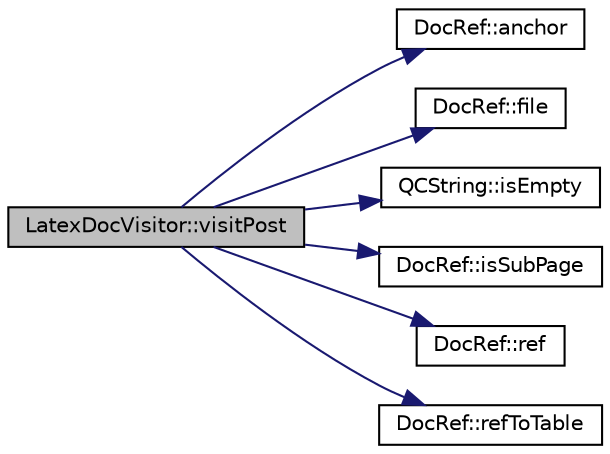 digraph "LatexDocVisitor::visitPost"
{
 // LATEX_PDF_SIZE
  edge [fontname="Helvetica",fontsize="10",labelfontname="Helvetica",labelfontsize="10"];
  node [fontname="Helvetica",fontsize="10",shape=record];
  rankdir="LR";
  Node1 [label="LatexDocVisitor::visitPost",height=0.2,width=0.4,color="black", fillcolor="grey75", style="filled", fontcolor="black",tooltip=" "];
  Node1 -> Node2 [color="midnightblue",fontsize="10",style="solid",fontname="Helvetica"];
  Node2 [label="DocRef::anchor",height=0.2,width=0.4,color="black", fillcolor="white", style="filled",URL="$classDocRef.html#a020050a7e2b6bd6438db4835b5d7130a",tooltip=" "];
  Node1 -> Node3 [color="midnightblue",fontsize="10",style="solid",fontname="Helvetica"];
  Node3 [label="DocRef::file",height=0.2,width=0.4,color="black", fillcolor="white", style="filled",URL="$classDocRef.html#a83619a74c9fc8be97545a13521d5a126",tooltip=" "];
  Node1 -> Node4 [color="midnightblue",fontsize="10",style="solid",fontname="Helvetica"];
  Node4 [label="QCString::isEmpty",height=0.2,width=0.4,color="black", fillcolor="white", style="filled",URL="$classQCString.html#a621c4090d69ad7d05ef8e5234376c3d8",tooltip=" "];
  Node1 -> Node5 [color="midnightblue",fontsize="10",style="solid",fontname="Helvetica"];
  Node5 [label="DocRef::isSubPage",height=0.2,width=0.4,color="black", fillcolor="white", style="filled",URL="$classDocRef.html#a722c091f3305523016b5608a5bb9ccdf",tooltip=" "];
  Node1 -> Node6 [color="midnightblue",fontsize="10",style="solid",fontname="Helvetica"];
  Node6 [label="DocRef::ref",height=0.2,width=0.4,color="black", fillcolor="white", style="filled",URL="$classDocRef.html#ab1f49243161d41850208e8fde53bd9a5",tooltip=" "];
  Node1 -> Node7 [color="midnightblue",fontsize="10",style="solid",fontname="Helvetica"];
  Node7 [label="DocRef::refToTable",height=0.2,width=0.4,color="black", fillcolor="white", style="filled",URL="$classDocRef.html#a7f42be6ae37c6e1cfebab418fe6c50c7",tooltip=" "];
}
